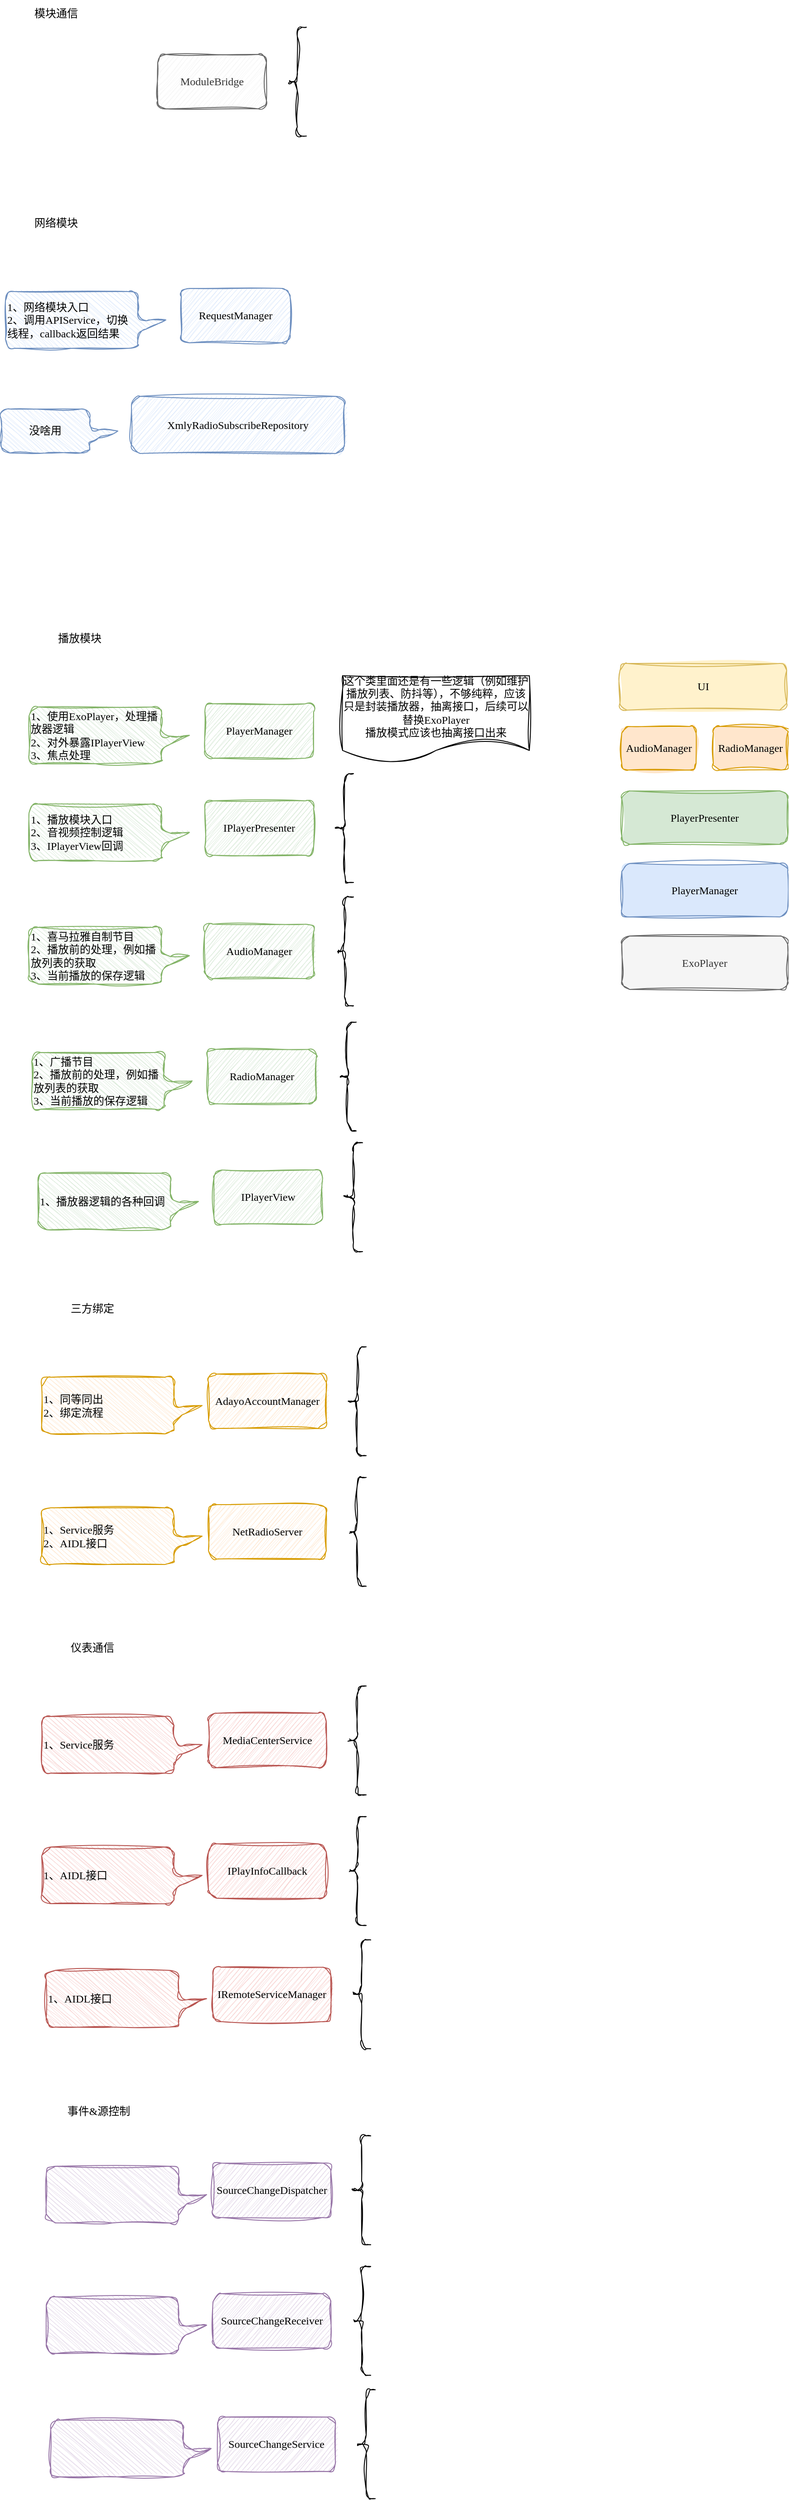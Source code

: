 <mxfile version="24.7.6">
  <diagram name="第 1 页" id="vZNRNvNg1LICzzsJC16B">
    <mxGraphModel dx="1450" dy="1026" grid="0" gridSize="10" guides="1" tooltips="1" connect="1" arrows="1" fold="1" page="0" pageScale="1" pageWidth="827" pageHeight="1169" math="0" shadow="0">
      <root>
        <mxCell id="0" />
        <mxCell id="1" parent="0" />
        <mxCell id="rI_pii_pBIPFBuCm645B-1" value="ModuleBridge" style="rounded=1;whiteSpace=wrap;html=1;sketch=1;curveFitting=1;jiggle=2;fontFamily=Comic Sans MS;fillColor=#f5f5f5;strokeColor=#666666;fontColor=#333333;" parent="1" vertex="1">
          <mxGeometry x="98" y="-155" width="120" height="60" as="geometry" />
        </mxCell>
        <mxCell id="rI_pii_pBIPFBuCm645B-2" value="" style="shape=curlyBracket;whiteSpace=wrap;html=1;rounded=1;labelPosition=left;verticalLabelPosition=middle;align=right;verticalAlign=middle;sketch=1;jiggle=2;curveFitting=1;strokeColor=default;fontFamily=Comic Sans MS;fontSize=12;fontColor=default;fillColor=default;" parent="1" vertex="1">
          <mxGeometry x="242" y="-185" width="20" height="120" as="geometry" />
        </mxCell>
        <mxCell id="rI_pii_pBIPFBuCm645B-3" value="RequestManager" style="rounded=1;whiteSpace=wrap;html=1;sketch=1;curveFitting=1;jiggle=2;fontFamily=Comic Sans MS;fillColor=#dae8fc;strokeColor=#6c8ebf;" parent="1" vertex="1">
          <mxGeometry x="124" y="103" width="120" height="60" as="geometry" />
        </mxCell>
        <mxCell id="rI_pii_pBIPFBuCm645B-5" value="1、网络模块入口&lt;div&gt;2、调用APIService，切换线程，callback返回结果&lt;/div&gt;" style="shape=callout;whiteSpace=wrap;html=1;perimeter=calloutPerimeter;rounded=1;sketch=1;jiggle=2;curveFitting=1;strokeColor=#6c8ebf;align=left;verticalAlign=middle;fontFamily=Comic Sans MS;fontSize=12;fillColor=#dae8fc;flipV=0;flipH=0;direction=north;base=13;size=31;position=0.27;" parent="1" vertex="1">
          <mxGeometry x="-70" y="106.5" width="177" height="62.5" as="geometry" />
        </mxCell>
        <mxCell id="rI_pii_pBIPFBuCm645B-6" value="网络模块" style="text;html=1;align=center;verticalAlign=middle;whiteSpace=wrap;rounded=0;fontFamily=Comic Sans MS;fontSize=12;fontColor=default;" parent="1" vertex="1">
          <mxGeometry x="-44" y="16" width="60" height="30" as="geometry" />
        </mxCell>
        <mxCell id="rI_pii_pBIPFBuCm645B-7" value="XmlyRadioSubscribeRepository" style="rounded=1;whiteSpace=wrap;html=1;sketch=1;curveFitting=1;jiggle=2;fontFamily=Comic Sans MS;fillColor=#dae8fc;strokeColor=#6c8ebf;" parent="1" vertex="1">
          <mxGeometry x="69" y="222" width="235" height="63" as="geometry" />
        </mxCell>
        <mxCell id="rI_pii_pBIPFBuCm645B-8" value="没啥用" style="shape=callout;whiteSpace=wrap;html=1;perimeter=calloutPerimeter;rounded=1;sketch=1;jiggle=2;curveFitting=1;strokeColor=#6c8ebf;align=center;verticalAlign=middle;fontFamily=Comic Sans MS;fontSize=12;fillColor=#dae8fc;flipV=0;flipH=0;direction=north;base=13;size=31;position=0.27;" parent="1" vertex="1">
          <mxGeometry x="-75" y="236" width="129" height="48.5" as="geometry" />
        </mxCell>
        <mxCell id="rI_pii_pBIPFBuCm645B-10" value="PlayerManager" style="rounded=1;whiteSpace=wrap;html=1;sketch=1;curveFitting=1;jiggle=2;fontFamily=Comic Sans MS;fillColor=#d5e8d4;strokeColor=#82b366;" parent="1" vertex="1">
          <mxGeometry x="150" y="561" width="120" height="60" as="geometry" />
        </mxCell>
        <mxCell id="rI_pii_pBIPFBuCm645B-12" value="1、使用ExoPlayer，处理播放器逻辑&lt;div&gt;2、对外暴露IPlayerView&lt;/div&gt;&lt;div&gt;3、焦点处理&lt;/div&gt;" style="shape=callout;whiteSpace=wrap;html=1;perimeter=calloutPerimeter;rounded=1;sketch=1;jiggle=2;curveFitting=1;strokeColor=#82b366;align=left;verticalAlign=middle;fontFamily=Comic Sans MS;fontSize=12;fillColor=#d5e8d4;flipV=0;flipH=0;direction=north;base=13;size=31;position=0.27;" parent="1" vertex="1">
          <mxGeometry x="-44" y="564.5" width="177" height="62.5" as="geometry" />
        </mxCell>
        <mxCell id="rI_pii_pBIPFBuCm645B-13" value="播放模块" style="text;html=1;align=center;verticalAlign=middle;whiteSpace=wrap;rounded=0;fontFamily=Comic Sans MS;fontSize=12;fontColor=default;" parent="1" vertex="1">
          <mxGeometry x="-18" y="474" width="60" height="30" as="geometry" />
        </mxCell>
        <mxCell id="rI_pii_pBIPFBuCm645B-14" value="AudioManager" style="rounded=1;whiteSpace=wrap;html=1;sketch=1;curveFitting=1;jiggle=2;fontFamily=Comic Sans MS;fillColor=#d5e8d4;strokeColor=#82b366;" parent="1" vertex="1">
          <mxGeometry x="150" y="804" width="120" height="60" as="geometry" />
        </mxCell>
        <mxCell id="rI_pii_pBIPFBuCm645B-15" value="" style="shape=curlyBracket;whiteSpace=wrap;html=1;rounded=1;labelPosition=left;verticalLabelPosition=middle;align=right;verticalAlign=middle;sketch=1;jiggle=2;curveFitting=1;strokeColor=default;fontFamily=Comic Sans MS;fontSize=12;fontColor=default;fillColor=default;" parent="1" vertex="1">
          <mxGeometry x="294" y="774" width="20" height="120" as="geometry" />
        </mxCell>
        <mxCell id="rI_pii_pBIPFBuCm645B-16" value="1、喜马拉雅自制节目&lt;div&gt;2、播放前的处理，例如播放列表的获取&lt;div&gt;3、当前播放的保存逻辑&lt;/div&gt;&lt;/div&gt;" style="shape=callout;whiteSpace=wrap;html=1;perimeter=calloutPerimeter;rounded=1;sketch=1;jiggle=2;curveFitting=1;strokeColor=#82b366;align=left;verticalAlign=middle;fontFamily=Comic Sans MS;fontSize=12;fillColor=#d5e8d4;flipV=0;flipH=0;direction=north;base=13;size=31;position=0.27;" parent="1" vertex="1">
          <mxGeometry x="-44" y="807.5" width="177" height="62.5" as="geometry" />
        </mxCell>
        <mxCell id="rI_pii_pBIPFBuCm645B-18" value="IPlayerPresenter" style="rounded=1;whiteSpace=wrap;html=1;sketch=1;curveFitting=1;jiggle=2;fontFamily=Comic Sans MS;fillColor=#d5e8d4;strokeColor=#82b366;" parent="1" vertex="1">
          <mxGeometry x="150" y="668" width="120" height="60" as="geometry" />
        </mxCell>
        <mxCell id="rI_pii_pBIPFBuCm645B-19" value="" style="shape=curlyBracket;whiteSpace=wrap;html=1;rounded=1;labelPosition=left;verticalLabelPosition=middle;align=right;verticalAlign=middle;sketch=1;jiggle=2;curveFitting=1;strokeColor=default;fontFamily=Comic Sans MS;fontSize=12;fontColor=default;fillColor=default;" parent="1" vertex="1">
          <mxGeometry x="294" y="638" width="20" height="120" as="geometry" />
        </mxCell>
        <mxCell id="rI_pii_pBIPFBuCm645B-20" value="1、播放模块入口&lt;div&gt;2、音视频控制逻辑&lt;/div&gt;&lt;div&gt;3、&lt;span style=&quot;background-color: initial;&quot;&gt;IPlayerView回调&lt;/span&gt;&lt;/div&gt;" style="shape=callout;whiteSpace=wrap;html=1;perimeter=calloutPerimeter;rounded=1;sketch=1;jiggle=2;curveFitting=1;strokeColor=#82b366;align=left;verticalAlign=middle;fontFamily=Comic Sans MS;fontSize=12;fillColor=#d5e8d4;flipV=0;flipH=0;direction=north;base=13;size=31;position=0.27;" parent="1" vertex="1">
          <mxGeometry x="-44" y="671.5" width="177" height="62.5" as="geometry" />
        </mxCell>
        <mxCell id="rI_pii_pBIPFBuCm645B-21" value="AdayoAccountManager" style="rounded=1;whiteSpace=wrap;html=1;sketch=1;curveFitting=1;jiggle=2;fontFamily=Comic Sans MS;fillColor=#ffe6cc;strokeColor=#d79b00;" parent="1" vertex="1">
          <mxGeometry x="154" y="1300" width="130" height="60" as="geometry" />
        </mxCell>
        <mxCell id="rI_pii_pBIPFBuCm645B-22" value="" style="shape=curlyBracket;whiteSpace=wrap;html=1;rounded=1;labelPosition=left;verticalLabelPosition=middle;align=right;verticalAlign=middle;sketch=1;jiggle=2;curveFitting=1;strokeColor=default;fontFamily=Comic Sans MS;fontSize=12;fontColor=default;fillColor=default;" parent="1" vertex="1">
          <mxGeometry x="308" y="1270" width="20" height="120" as="geometry" />
        </mxCell>
        <mxCell id="rI_pii_pBIPFBuCm645B-23" value="1、同等同出&lt;br&gt;2、绑定流程" style="shape=callout;whiteSpace=wrap;html=1;perimeter=calloutPerimeter;rounded=1;sketch=1;jiggle=2;curveFitting=1;strokeColor=#d79b00;align=left;verticalAlign=middle;fontFamily=Comic Sans MS;fontSize=12;fillColor=#ffe6cc;flipV=0;flipH=0;direction=north;base=13;size=31;position=0.27;" parent="1" vertex="1">
          <mxGeometry x="-30" y="1303.5" width="177" height="62.5" as="geometry" />
        </mxCell>
        <mxCell id="rI_pii_pBIPFBuCm645B-24" value="三方绑定" style="text;html=1;align=center;verticalAlign=middle;whiteSpace=wrap;rounded=0;fontFamily=Comic Sans MS;fontSize=12;fontColor=default;" parent="1" vertex="1">
          <mxGeometry x="-4" y="1213" width="60" height="30" as="geometry" />
        </mxCell>
        <mxCell id="rI_pii_pBIPFBuCm645B-25" value="NetRadioServer" style="rounded=1;whiteSpace=wrap;html=1;sketch=1;curveFitting=1;jiggle=2;fontFamily=Comic Sans MS;fillColor=#ffe6cc;strokeColor=#d79b00;" parent="1" vertex="1">
          <mxGeometry x="154" y="1444" width="130" height="60" as="geometry" />
        </mxCell>
        <mxCell id="rI_pii_pBIPFBuCm645B-26" value="" style="shape=curlyBracket;whiteSpace=wrap;html=1;rounded=1;labelPosition=left;verticalLabelPosition=middle;align=right;verticalAlign=middle;sketch=1;jiggle=2;curveFitting=1;strokeColor=default;fontFamily=Comic Sans MS;fontSize=12;fontColor=default;fillColor=default;" parent="1" vertex="1">
          <mxGeometry x="308" y="1414" width="20" height="120" as="geometry" />
        </mxCell>
        <mxCell id="rI_pii_pBIPFBuCm645B-27" value="1、Service服务&lt;div&gt;2、AIDL接口&lt;/div&gt;" style="shape=callout;whiteSpace=wrap;html=1;perimeter=calloutPerimeter;rounded=1;sketch=1;jiggle=2;curveFitting=1;strokeColor=#d79b00;align=left;verticalAlign=middle;fontFamily=Comic Sans MS;fontSize=12;fillColor=#ffe6cc;flipV=0;flipH=0;direction=north;base=13;size=31;position=0.27;" parent="1" vertex="1">
          <mxGeometry x="-30" y="1447.5" width="177" height="62.5" as="geometry" />
        </mxCell>
        <mxCell id="rI_pii_pBIPFBuCm645B-29" value="这个类里面还是有一些逻辑（例如维护播放列表、防抖等），不够纯粹，应该只是封装播放器，抽离接口，后续可以替换ExoPlayer&lt;div&gt;播放模式应该也抽离接口出来&lt;/div&gt;" style="shape=document;whiteSpace=wrap;html=1;boundedLbl=1;rounded=1;sketch=1;jiggle=2;curveFitting=1;strokeColor=default;align=center;verticalAlign=middle;fontFamily=Comic Sans MS;fontSize=12;fontColor=default;fillColor=default;" parent="1" vertex="1">
          <mxGeometry x="302" y="530" width="206" height="97" as="geometry" />
        </mxCell>
        <mxCell id="rI_pii_pBIPFBuCm645B-30" value="RadioManager" style="rounded=1;whiteSpace=wrap;html=1;sketch=1;curveFitting=1;jiggle=2;fontFamily=Comic Sans MS;fillColor=#d5e8d4;strokeColor=#82b366;" parent="1" vertex="1">
          <mxGeometry x="153" y="942" width="120" height="60" as="geometry" />
        </mxCell>
        <mxCell id="rI_pii_pBIPFBuCm645B-31" value="" style="shape=curlyBracket;whiteSpace=wrap;html=1;rounded=1;labelPosition=left;verticalLabelPosition=middle;align=right;verticalAlign=middle;sketch=1;jiggle=2;curveFitting=1;strokeColor=default;fontFamily=Comic Sans MS;fontSize=12;fontColor=default;fillColor=default;" parent="1" vertex="1">
          <mxGeometry x="297" y="912" width="20" height="120" as="geometry" />
        </mxCell>
        <mxCell id="rI_pii_pBIPFBuCm645B-32" value="1、广播节目&lt;div&gt;2、&lt;span style=&quot;background-color: initial;&quot;&gt;播放前的处理，例如播放列表的获取&lt;/span&gt;&lt;/div&gt;&lt;div&gt;3、当前播放的保存逻辑&lt;/div&gt;" style="shape=callout;whiteSpace=wrap;html=1;perimeter=calloutPerimeter;rounded=1;sketch=1;jiggle=2;curveFitting=1;strokeColor=#82b366;align=left;verticalAlign=middle;fontFamily=Comic Sans MS;fontSize=12;fillColor=#d5e8d4;flipV=0;flipH=0;direction=north;base=13;size=31;position=0.27;" parent="1" vertex="1">
          <mxGeometry x="-41" y="945.5" width="177" height="62.5" as="geometry" />
        </mxCell>
        <mxCell id="aCMh7m9hiYbjE-_qJLpg-1" value="IPlayerView" style="rounded=1;whiteSpace=wrap;html=1;sketch=1;curveFitting=1;jiggle=2;fontFamily=Comic Sans MS;fillColor=#d5e8d4;strokeColor=#82b366;" parent="1" vertex="1">
          <mxGeometry x="160" y="1075" width="120" height="60" as="geometry" />
        </mxCell>
        <mxCell id="aCMh7m9hiYbjE-_qJLpg-2" value="" style="shape=curlyBracket;whiteSpace=wrap;html=1;rounded=1;labelPosition=left;verticalLabelPosition=middle;align=right;verticalAlign=middle;sketch=1;jiggle=2;curveFitting=1;strokeColor=default;fontFamily=Comic Sans MS;fontSize=12;fontColor=default;fillColor=default;" parent="1" vertex="1">
          <mxGeometry x="304" y="1045" width="20" height="120" as="geometry" />
        </mxCell>
        <mxCell id="aCMh7m9hiYbjE-_qJLpg-3" value="1、播放器逻辑的各种回调" style="shape=callout;whiteSpace=wrap;html=1;perimeter=calloutPerimeter;rounded=1;sketch=1;jiggle=2;curveFitting=1;strokeColor=#82b366;align=left;verticalAlign=middle;fontFamily=Comic Sans MS;fontSize=12;fillColor=#d5e8d4;flipV=0;flipH=0;direction=north;base=13;size=31;position=0.27;" parent="1" vertex="1">
          <mxGeometry x="-34" y="1078.5" width="177" height="62.5" as="geometry" />
        </mxCell>
        <mxCell id="aCMh7m9hiYbjE-_qJLpg-4" value="模块通信" style="text;html=1;align=center;verticalAlign=middle;whiteSpace=wrap;rounded=0;fontFamily=Comic Sans MS;fontSize=12;fontColor=default;" parent="1" vertex="1">
          <mxGeometry x="-44" y="-215" width="60" height="30" as="geometry" />
        </mxCell>
        <mxCell id="aCMh7m9hiYbjE-_qJLpg-6" value="ExoPlayer" style="rounded=1;whiteSpace=wrap;html=1;sketch=1;jiggle=2;curveFitting=1;strokeColor=#666666;align=center;verticalAlign=middle;fontFamily=Comic Sans MS;fontSize=12;fontColor=#333333;fillColor=#f5f5f5;fillStyle=solid;" parent="1" vertex="1">
          <mxGeometry x="610" y="817" width="183" height="59" as="geometry" />
        </mxCell>
        <mxCell id="aCMh7m9hiYbjE-_qJLpg-7" value="PlayerManager" style="rounded=1;whiteSpace=wrap;html=1;sketch=1;jiggle=2;curveFitting=1;strokeColor=#6c8ebf;align=center;verticalAlign=middle;fontFamily=Comic Sans MS;fontSize=12;fillColor=#dae8fc;fillStyle=solid;" parent="1" vertex="1">
          <mxGeometry x="610" y="737" width="183" height="59" as="geometry" />
        </mxCell>
        <mxCell id="aCMh7m9hiYbjE-_qJLpg-8" value="PlayerPresenter" style="rounded=1;whiteSpace=wrap;html=1;sketch=1;jiggle=2;curveFitting=1;strokeColor=#82b366;align=center;verticalAlign=middle;fontFamily=Comic Sans MS;fontSize=12;fontColor=default;fillColor=#d5e8d4;fillStyle=solid;" parent="1" vertex="1">
          <mxGeometry x="610" y="657" width="183" height="59" as="geometry" />
        </mxCell>
        <mxCell id="aCMh7m9hiYbjE-_qJLpg-12" value="AudioManager" style="rounded=1;whiteSpace=wrap;html=1;sketch=1;jiggle=2;curveFitting=1;strokeColor=#d79b00;align=center;verticalAlign=middle;fontFamily=Comic Sans MS;fontSize=12;fillColor=#ffe6cc;fillStyle=solid;" parent="1" vertex="1">
          <mxGeometry x="610" y="586" width="82" height="48" as="geometry" />
        </mxCell>
        <mxCell id="aCMh7m9hiYbjE-_qJLpg-13" value="RadioManager" style="rounded=1;whiteSpace=wrap;html=1;sketch=1;jiggle=2;curveFitting=1;strokeColor=#d79b00;align=center;verticalAlign=middle;fontFamily=Comic Sans MS;fontSize=12;fillColor=#ffe6cc;fillStyle=solid;" parent="1" vertex="1">
          <mxGeometry x="711" y="586" width="82" height="48" as="geometry" />
        </mxCell>
        <mxCell id="aCMh7m9hiYbjE-_qJLpg-14" value="UI" style="rounded=1;whiteSpace=wrap;html=1;sketch=1;jiggle=2;curveFitting=1;strokeColor=#d6b656;align=center;verticalAlign=middle;fontFamily=Comic Sans MS;fontSize=12;fillColor=#fff2cc;fillStyle=solid;" parent="1" vertex="1">
          <mxGeometry x="608" y="516.5" width="184" height="51.5" as="geometry" />
        </mxCell>
        <mxCell id="aCMh7m9hiYbjE-_qJLpg-15" value="MediaCenterService" style="rounded=1;whiteSpace=wrap;html=1;sketch=1;curveFitting=1;jiggle=2;fontFamily=Comic Sans MS;fillColor=#f8cecc;strokeColor=#b85450;" parent="1" vertex="1">
          <mxGeometry x="154" y="1674" width="130" height="60" as="geometry" />
        </mxCell>
        <mxCell id="aCMh7m9hiYbjE-_qJLpg-16" value="" style="shape=curlyBracket;whiteSpace=wrap;html=1;rounded=1;labelPosition=left;verticalLabelPosition=middle;align=right;verticalAlign=middle;sketch=1;jiggle=2;curveFitting=1;strokeColor=default;fontFamily=Comic Sans MS;fontSize=12;fontColor=default;fillColor=default;" parent="1" vertex="1">
          <mxGeometry x="308" y="1644" width="20" height="120" as="geometry" />
        </mxCell>
        <mxCell id="aCMh7m9hiYbjE-_qJLpg-17" value="1、Service服务" style="shape=callout;whiteSpace=wrap;html=1;perimeter=calloutPerimeter;rounded=1;sketch=1;jiggle=2;curveFitting=1;strokeColor=#b85450;align=left;verticalAlign=middle;fontFamily=Comic Sans MS;fontSize=12;fillColor=#f8cecc;flipV=0;flipH=0;direction=north;base=13;size=31;position=0.27;" parent="1" vertex="1">
          <mxGeometry x="-30" y="1677.5" width="177" height="62.5" as="geometry" />
        </mxCell>
        <mxCell id="aCMh7m9hiYbjE-_qJLpg-18" value="仪表通信" style="text;html=1;align=center;verticalAlign=middle;whiteSpace=wrap;rounded=0;fontFamily=Comic Sans MS;fontSize=12;fontColor=default;" parent="1" vertex="1">
          <mxGeometry x="-4" y="1587" width="60" height="30" as="geometry" />
        </mxCell>
        <mxCell id="aCMh7m9hiYbjE-_qJLpg-19" value="IPlayInfoCallback" style="rounded=1;whiteSpace=wrap;html=1;sketch=1;curveFitting=1;jiggle=2;fontFamily=Comic Sans MS;fillColor=#f8cecc;strokeColor=#b85450;" parent="1" vertex="1">
          <mxGeometry x="154" y="1818" width="130" height="60" as="geometry" />
        </mxCell>
        <mxCell id="aCMh7m9hiYbjE-_qJLpg-20" value="" style="shape=curlyBracket;whiteSpace=wrap;html=1;rounded=1;labelPosition=left;verticalLabelPosition=middle;align=right;verticalAlign=middle;sketch=1;jiggle=2;curveFitting=1;strokeColor=default;fontFamily=Comic Sans MS;fontSize=12;fontColor=default;fillColor=default;" parent="1" vertex="1">
          <mxGeometry x="308" y="1788" width="20" height="120" as="geometry" />
        </mxCell>
        <mxCell id="aCMh7m9hiYbjE-_qJLpg-21" value="1、&lt;span style=&quot;background-color: initial;&quot;&gt;AIDL接口&lt;/span&gt;" style="shape=callout;whiteSpace=wrap;html=1;perimeter=calloutPerimeter;rounded=1;sketch=1;jiggle=2;curveFitting=1;strokeColor=#b85450;align=left;verticalAlign=middle;fontFamily=Comic Sans MS;fontSize=12;fillColor=#f8cecc;flipV=0;flipH=0;direction=north;base=13;size=31;position=0.27;" parent="1" vertex="1">
          <mxGeometry x="-30" y="1821.5" width="177" height="62.5" as="geometry" />
        </mxCell>
        <mxCell id="aCMh7m9hiYbjE-_qJLpg-22" value="IRemoteServiceManager" style="rounded=1;whiteSpace=wrap;html=1;sketch=1;curveFitting=1;jiggle=2;fontFamily=Comic Sans MS;fillColor=#f8cecc;strokeColor=#b85450;" parent="1" vertex="1">
          <mxGeometry x="159" y="1954" width="130" height="60" as="geometry" />
        </mxCell>
        <mxCell id="aCMh7m9hiYbjE-_qJLpg-23" value="" style="shape=curlyBracket;whiteSpace=wrap;html=1;rounded=1;labelPosition=left;verticalLabelPosition=middle;align=right;verticalAlign=middle;sketch=1;jiggle=2;curveFitting=1;strokeColor=default;fontFamily=Comic Sans MS;fontSize=12;fontColor=default;fillColor=default;" parent="1" vertex="1">
          <mxGeometry x="313" y="1924" width="20" height="120" as="geometry" />
        </mxCell>
        <mxCell id="aCMh7m9hiYbjE-_qJLpg-24" value="1、&lt;span style=&quot;background-color: initial;&quot;&gt;AIDL接口&lt;/span&gt;" style="shape=callout;whiteSpace=wrap;html=1;perimeter=calloutPerimeter;rounded=1;sketch=1;jiggle=2;curveFitting=1;strokeColor=#b85450;align=left;verticalAlign=middle;fontFamily=Comic Sans MS;fontSize=12;fillColor=#f8cecc;flipV=0;flipH=0;direction=north;base=13;size=31;position=0.27;" parent="1" vertex="1">
          <mxGeometry x="-25" y="1957.5" width="177" height="62.5" as="geometry" />
        </mxCell>
        <mxCell id="aCMh7m9hiYbjE-_qJLpg-25" value="SourceChangeDispatcher" style="rounded=1;whiteSpace=wrap;html=1;sketch=1;curveFitting=1;jiggle=2;fontFamily=Comic Sans MS;fillColor=#e1d5e7;strokeColor=#9673a6;" parent="1" vertex="1">
          <mxGeometry x="159" y="2170" width="130" height="60" as="geometry" />
        </mxCell>
        <mxCell id="aCMh7m9hiYbjE-_qJLpg-26" value="" style="shape=curlyBracket;whiteSpace=wrap;html=1;rounded=1;labelPosition=left;verticalLabelPosition=middle;align=right;verticalAlign=middle;sketch=1;jiggle=2;curveFitting=1;strokeColor=default;fontFamily=Comic Sans MS;fontSize=12;fontColor=default;fillColor=default;" parent="1" vertex="1">
          <mxGeometry x="313" y="2140" width="20" height="120" as="geometry" />
        </mxCell>
        <mxCell id="aCMh7m9hiYbjE-_qJLpg-27" value="" style="shape=callout;whiteSpace=wrap;html=1;perimeter=calloutPerimeter;rounded=1;sketch=1;jiggle=2;curveFitting=1;strokeColor=#9673a6;align=left;verticalAlign=middle;fontFamily=Comic Sans MS;fontSize=12;fillColor=#e1d5e7;flipV=0;flipH=0;direction=north;base=13;size=31;position=0.27;" parent="1" vertex="1">
          <mxGeometry x="-25" y="2173.5" width="177" height="62.5" as="geometry" />
        </mxCell>
        <mxCell id="aCMh7m9hiYbjE-_qJLpg-28" value="事件&amp;amp;源控制" style="text;html=1;align=center;verticalAlign=middle;whiteSpace=wrap;rounded=0;fontFamily=Comic Sans MS;fontSize=12;fontColor=default;" parent="1" vertex="1">
          <mxGeometry x="-4" y="2098" width="74" height="30" as="geometry" />
        </mxCell>
        <mxCell id="aCMh7m9hiYbjE-_qJLpg-29" value="SourceChangeReceiver" style="rounded=1;whiteSpace=wrap;html=1;sketch=1;curveFitting=1;jiggle=2;fontFamily=Comic Sans MS;fillColor=#e1d5e7;strokeColor=#9673a6;" parent="1" vertex="1">
          <mxGeometry x="159" y="2314" width="130" height="60" as="geometry" />
        </mxCell>
        <mxCell id="aCMh7m9hiYbjE-_qJLpg-30" value="" style="shape=curlyBracket;whiteSpace=wrap;html=1;rounded=1;labelPosition=left;verticalLabelPosition=middle;align=right;verticalAlign=middle;sketch=1;jiggle=2;curveFitting=1;strokeColor=default;fontFamily=Comic Sans MS;fontSize=12;fontColor=default;fillColor=default;" parent="1" vertex="1">
          <mxGeometry x="313" y="2284" width="20" height="120" as="geometry" />
        </mxCell>
        <mxCell id="aCMh7m9hiYbjE-_qJLpg-31" value="" style="shape=callout;whiteSpace=wrap;html=1;perimeter=calloutPerimeter;rounded=1;sketch=1;jiggle=2;curveFitting=1;strokeColor=#9673a6;align=left;verticalAlign=middle;fontFamily=Comic Sans MS;fontSize=12;fillColor=#e1d5e7;flipV=0;flipH=0;direction=north;base=13;size=31;position=0.27;" parent="1" vertex="1">
          <mxGeometry x="-25" y="2317.5" width="177" height="62.5" as="geometry" />
        </mxCell>
        <mxCell id="aCMh7m9hiYbjE-_qJLpg-32" value="SourceChangeService" style="rounded=1;whiteSpace=wrap;html=1;sketch=1;curveFitting=1;jiggle=2;fontFamily=Comic Sans MS;fillColor=#e1d5e7;strokeColor=#9673a6;" parent="1" vertex="1">
          <mxGeometry x="164" y="2450" width="130" height="60" as="geometry" />
        </mxCell>
        <mxCell id="aCMh7m9hiYbjE-_qJLpg-33" value="" style="shape=curlyBracket;whiteSpace=wrap;html=1;rounded=1;labelPosition=left;verticalLabelPosition=middle;align=right;verticalAlign=middle;sketch=1;jiggle=2;curveFitting=1;strokeColor=default;fontFamily=Comic Sans MS;fontSize=12;fontColor=default;fillColor=default;" parent="1" vertex="1">
          <mxGeometry x="318" y="2420" width="20" height="120" as="geometry" />
        </mxCell>
        <mxCell id="aCMh7m9hiYbjE-_qJLpg-34" value="" style="shape=callout;whiteSpace=wrap;html=1;perimeter=calloutPerimeter;rounded=1;sketch=1;jiggle=2;curveFitting=1;strokeColor=#9673a6;align=left;verticalAlign=middle;fontFamily=Comic Sans MS;fontSize=12;fillColor=#e1d5e7;flipV=0;flipH=0;direction=north;base=13;size=31;position=0.27;" parent="1" vertex="1">
          <mxGeometry x="-20" y="2453.5" width="177" height="62.5" as="geometry" />
        </mxCell>
      </root>
    </mxGraphModel>
  </diagram>
</mxfile>
